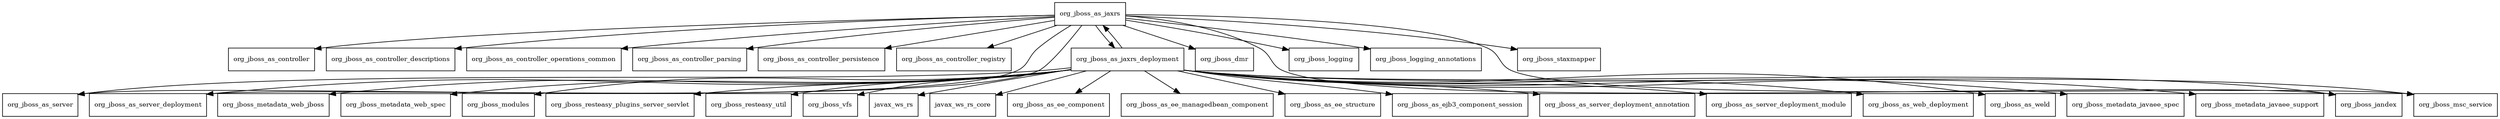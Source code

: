 digraph jboss_as_jaxrs_7_4_0_Final_redhat_19_package_dependencies {
  node [shape = box, fontsize=10.0];
  org_jboss_as_jaxrs -> org_jboss_as_controller;
  org_jboss_as_jaxrs -> org_jboss_as_controller_descriptions;
  org_jboss_as_jaxrs -> org_jboss_as_controller_operations_common;
  org_jboss_as_jaxrs -> org_jboss_as_controller_parsing;
  org_jboss_as_jaxrs -> org_jboss_as_controller_persistence;
  org_jboss_as_jaxrs -> org_jboss_as_controller_registry;
  org_jboss_as_jaxrs -> org_jboss_as_jaxrs_deployment;
  org_jboss_as_jaxrs -> org_jboss_as_server;
  org_jboss_as_jaxrs -> org_jboss_as_server_deployment;
  org_jboss_as_jaxrs -> org_jboss_dmr;
  org_jboss_as_jaxrs -> org_jboss_jandex;
  org_jboss_as_jaxrs -> org_jboss_logging;
  org_jboss_as_jaxrs -> org_jboss_logging_annotations;
  org_jboss_as_jaxrs -> org_jboss_msc_service;
  org_jboss_as_jaxrs -> org_jboss_staxmapper;
  org_jboss_as_jaxrs_deployment -> javax_ws_rs;
  org_jboss_as_jaxrs_deployment -> javax_ws_rs_core;
  org_jboss_as_jaxrs_deployment -> org_jboss_as_ee_component;
  org_jboss_as_jaxrs_deployment -> org_jboss_as_ee_managedbean_component;
  org_jboss_as_jaxrs_deployment -> org_jboss_as_ee_structure;
  org_jboss_as_jaxrs_deployment -> org_jboss_as_ejb3_component_session;
  org_jboss_as_jaxrs_deployment -> org_jboss_as_jaxrs;
  org_jboss_as_jaxrs_deployment -> org_jboss_as_server;
  org_jboss_as_jaxrs_deployment -> org_jboss_as_server_deployment;
  org_jboss_as_jaxrs_deployment -> org_jboss_as_server_deployment_annotation;
  org_jboss_as_jaxrs_deployment -> org_jboss_as_server_deployment_module;
  org_jboss_as_jaxrs_deployment -> org_jboss_as_web_deployment;
  org_jboss_as_jaxrs_deployment -> org_jboss_as_weld;
  org_jboss_as_jaxrs_deployment -> org_jboss_jandex;
  org_jboss_as_jaxrs_deployment -> org_jboss_metadata_javaee_spec;
  org_jboss_as_jaxrs_deployment -> org_jboss_metadata_javaee_support;
  org_jboss_as_jaxrs_deployment -> org_jboss_metadata_web_jboss;
  org_jboss_as_jaxrs_deployment -> org_jboss_metadata_web_spec;
  org_jboss_as_jaxrs_deployment -> org_jboss_modules;
  org_jboss_as_jaxrs_deployment -> org_jboss_msc_service;
  org_jboss_as_jaxrs_deployment -> org_jboss_resteasy_plugins_server_servlet;
  org_jboss_as_jaxrs_deployment -> org_jboss_resteasy_util;
  org_jboss_as_jaxrs_deployment -> org_jboss_vfs;
}
